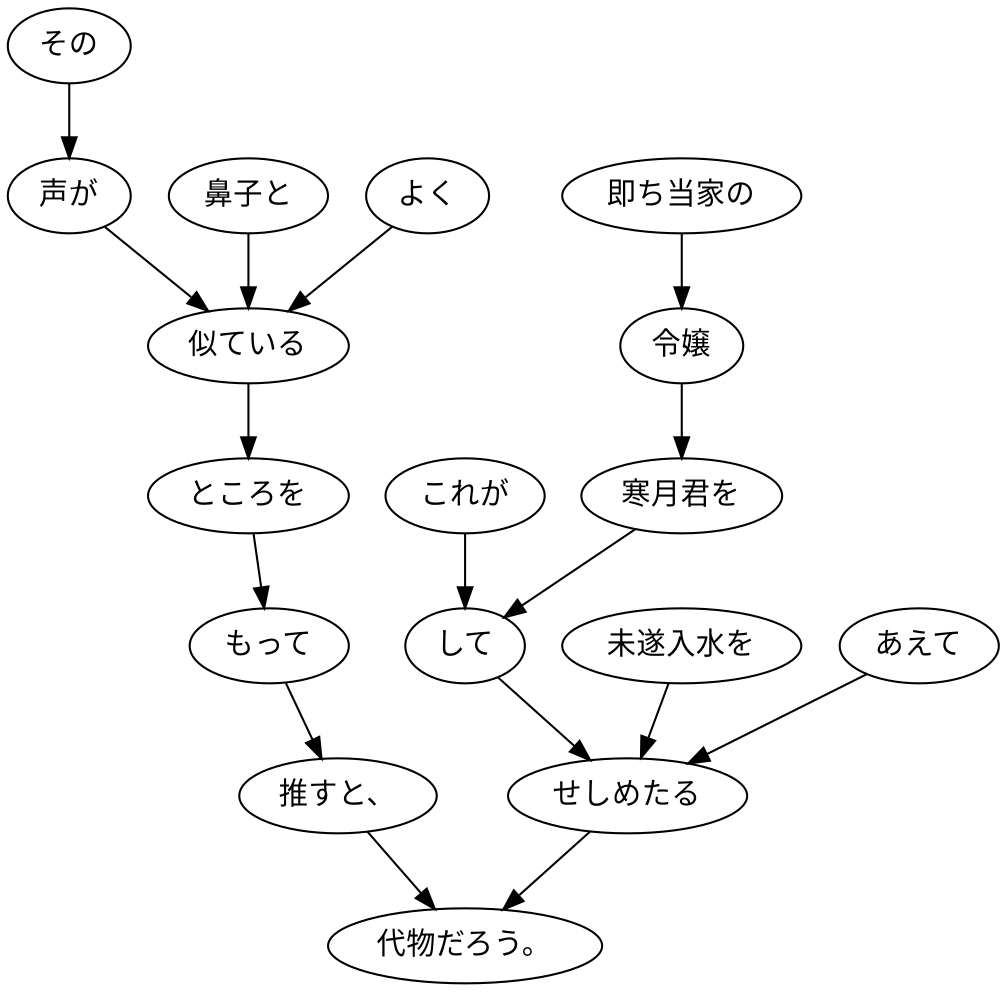digraph graph1870 {
	node0 [label="その"];
	node1 [label="声が"];
	node2 [label="鼻子と"];
	node3 [label="よく"];
	node4 [label="似ている"];
	node5 [label="ところを"];
	node6 [label="もって"];
	node7 [label="推すと、"];
	node8 [label="これが"];
	node9 [label="即ち当家の"];
	node10 [label="令嬢"];
	node11 [label="寒月君を"];
	node12 [label="して"];
	node13 [label="未遂入水を"];
	node14 [label="あえて"];
	node15 [label="せしめたる"];
	node16 [label="代物だろう。"];
	node0 -> node1;
	node1 -> node4;
	node2 -> node4;
	node3 -> node4;
	node4 -> node5;
	node5 -> node6;
	node6 -> node7;
	node7 -> node16;
	node8 -> node12;
	node9 -> node10;
	node10 -> node11;
	node11 -> node12;
	node12 -> node15;
	node13 -> node15;
	node14 -> node15;
	node15 -> node16;
}
